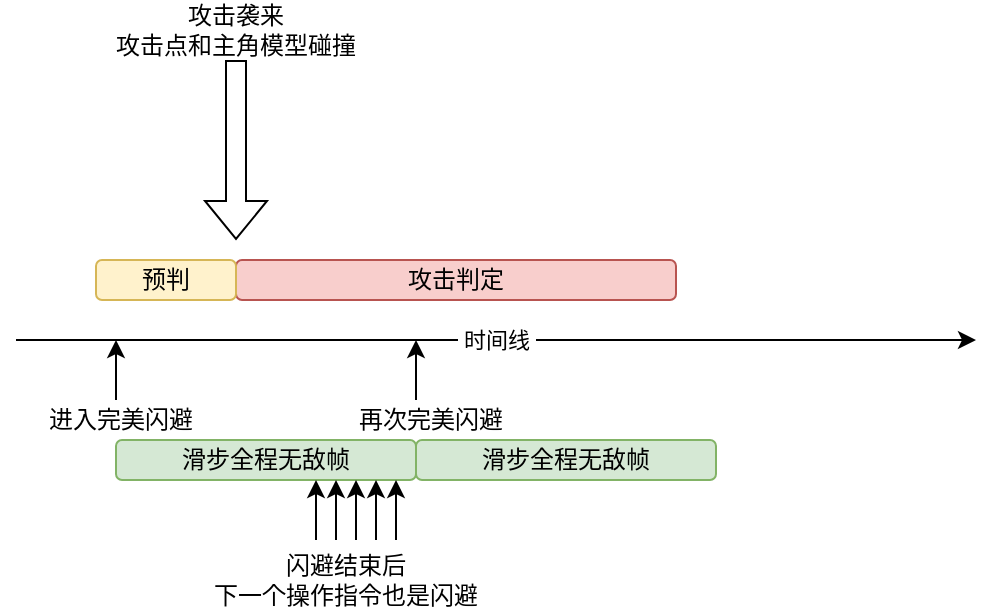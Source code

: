 <mxfile version="22.1.3" type="github">
  <diagram name="第 1 页" id="k0gPwOLRw9djnGXqXjzd">
    <mxGraphModel dx="819" dy="451" grid="1" gridSize="10" guides="1" tooltips="1" connect="1" arrows="1" fold="1" page="1" pageScale="1" pageWidth="1169" pageHeight="827" math="0" shadow="0">
      <root>
        <mxCell id="0" />
        <mxCell id="1" parent="0" />
        <mxCell id="se1ykyosgGhUhjlpKKX1-3" value="" style="endArrow=classic;html=1;rounded=0;" parent="1" edge="1">
          <mxGeometry relative="1" as="geometry">
            <mxPoint x="290" y="360" as="sourcePoint" />
            <mxPoint x="770" y="360" as="targetPoint" />
          </mxGeometry>
        </mxCell>
        <mxCell id="se1ykyosgGhUhjlpKKX1-4" value="&amp;nbsp;时间线&amp;nbsp;" style="edgeLabel;resizable=0;html=1;align=center;verticalAlign=middle;" parent="se1ykyosgGhUhjlpKKX1-3" connectable="0" vertex="1">
          <mxGeometry relative="1" as="geometry" />
        </mxCell>
        <mxCell id="se1ykyosgGhUhjlpKKX1-5" value="攻击判定" style="rounded=1;whiteSpace=wrap;html=1;fillColor=#f8cecc;strokeColor=#b85450;" parent="1" vertex="1">
          <mxGeometry x="400" y="320" width="220" height="20" as="geometry" />
        </mxCell>
        <mxCell id="se1ykyosgGhUhjlpKKX1-6" value="预判" style="rounded=1;whiteSpace=wrap;html=1;fillColor=#fff2cc;strokeColor=#d6b656;" parent="1" vertex="1">
          <mxGeometry x="330" y="320" width="70" height="20" as="geometry" />
        </mxCell>
        <mxCell id="se1ykyosgGhUhjlpKKX1-7" value="" style="shape=flexArrow;endArrow=classic;html=1;rounded=0;" parent="1" edge="1">
          <mxGeometry width="50" height="50" relative="1" as="geometry">
            <mxPoint x="400" y="220" as="sourcePoint" />
            <mxPoint x="400" y="310" as="targetPoint" />
          </mxGeometry>
        </mxCell>
        <mxCell id="se1ykyosgGhUhjlpKKX1-8" value="攻击袭来&lt;br&gt;攻击点和主角模型碰撞" style="text;html=1;strokeColor=none;fillColor=none;align=center;verticalAlign=middle;whiteSpace=wrap;rounded=0;" parent="1" vertex="1">
          <mxGeometry x="330" y="190" width="140" height="30" as="geometry" />
        </mxCell>
        <mxCell id="se1ykyosgGhUhjlpKKX1-10" value="" style="endArrow=classic;html=1;rounded=0;" parent="1" edge="1">
          <mxGeometry width="50" height="50" relative="1" as="geometry">
            <mxPoint x="340" y="390" as="sourcePoint" />
            <mxPoint x="340" y="360" as="targetPoint" />
          </mxGeometry>
        </mxCell>
        <mxCell id="se1ykyosgGhUhjlpKKX1-11" value="进入完美闪避" style="text;html=1;strokeColor=none;fillColor=none;align=center;verticalAlign=middle;whiteSpace=wrap;rounded=0;" parent="1" vertex="1">
          <mxGeometry x="285" y="390" width="115" height="20" as="geometry" />
        </mxCell>
        <mxCell id="VhHw_od4ME5w5hSJXax4-2" value="滑步全程无敌帧" style="rounded=1;whiteSpace=wrap;html=1;fillColor=#d5e8d4;strokeColor=#82b366;" vertex="1" parent="1">
          <mxGeometry x="340" y="410" width="150" height="20" as="geometry" />
        </mxCell>
        <mxCell id="VhHw_od4ME5w5hSJXax4-3" value="滑步全程无敌帧" style="rounded=1;whiteSpace=wrap;html=1;fillColor=#d5e8d4;strokeColor=#82b366;" vertex="1" parent="1">
          <mxGeometry x="490" y="410" width="150" height="20" as="geometry" />
        </mxCell>
        <mxCell id="VhHw_od4ME5w5hSJXax4-5" value="" style="endArrow=classic;html=1;rounded=0;" edge="1" parent="1">
          <mxGeometry width="50" height="50" relative="1" as="geometry">
            <mxPoint x="490" y="390" as="sourcePoint" />
            <mxPoint x="490" y="360" as="targetPoint" />
          </mxGeometry>
        </mxCell>
        <mxCell id="VhHw_od4ME5w5hSJXax4-7" value="再次完美闪避" style="text;html=1;strokeColor=none;fillColor=none;align=center;verticalAlign=middle;whiteSpace=wrap;rounded=0;" vertex="1" parent="1">
          <mxGeometry x="440" y="390" width="115" height="20" as="geometry" />
        </mxCell>
        <mxCell id="VhHw_od4ME5w5hSJXax4-8" value="" style="endArrow=classic;html=1;rounded=0;" edge="1" parent="1">
          <mxGeometry width="50" height="50" relative="1" as="geometry">
            <mxPoint x="440" y="460" as="sourcePoint" />
            <mxPoint x="440" y="430" as="targetPoint" />
          </mxGeometry>
        </mxCell>
        <mxCell id="VhHw_od4ME5w5hSJXax4-10" value="" style="endArrow=classic;html=1;rounded=0;" edge="1" parent="1">
          <mxGeometry width="50" height="50" relative="1" as="geometry">
            <mxPoint x="450" y="460" as="sourcePoint" />
            <mxPoint x="450" y="430" as="targetPoint" />
          </mxGeometry>
        </mxCell>
        <mxCell id="VhHw_od4ME5w5hSJXax4-11" value="" style="endArrow=classic;html=1;rounded=0;" edge="1" parent="1">
          <mxGeometry width="50" height="50" relative="1" as="geometry">
            <mxPoint x="460" y="460" as="sourcePoint" />
            <mxPoint x="460" y="430" as="targetPoint" />
          </mxGeometry>
        </mxCell>
        <mxCell id="VhHw_od4ME5w5hSJXax4-12" value="" style="endArrow=classic;html=1;rounded=0;" edge="1" parent="1">
          <mxGeometry width="50" height="50" relative="1" as="geometry">
            <mxPoint x="470" y="460" as="sourcePoint" />
            <mxPoint x="470" y="430" as="targetPoint" />
          </mxGeometry>
        </mxCell>
        <mxCell id="VhHw_od4ME5w5hSJXax4-13" value="" style="endArrow=classic;html=1;rounded=0;" edge="1" parent="1">
          <mxGeometry width="50" height="50" relative="1" as="geometry">
            <mxPoint x="480" y="460" as="sourcePoint" />
            <mxPoint x="480" y="430" as="targetPoint" />
          </mxGeometry>
        </mxCell>
        <mxCell id="VhHw_od4ME5w5hSJXax4-14" value="闪避结束后&lt;br&gt;下一个操作指令也是闪避" style="text;html=1;strokeColor=none;fillColor=none;align=center;verticalAlign=middle;whiteSpace=wrap;rounded=0;" vertex="1" parent="1">
          <mxGeometry x="380" y="470" width="150" height="20" as="geometry" />
        </mxCell>
      </root>
    </mxGraphModel>
  </diagram>
</mxfile>
